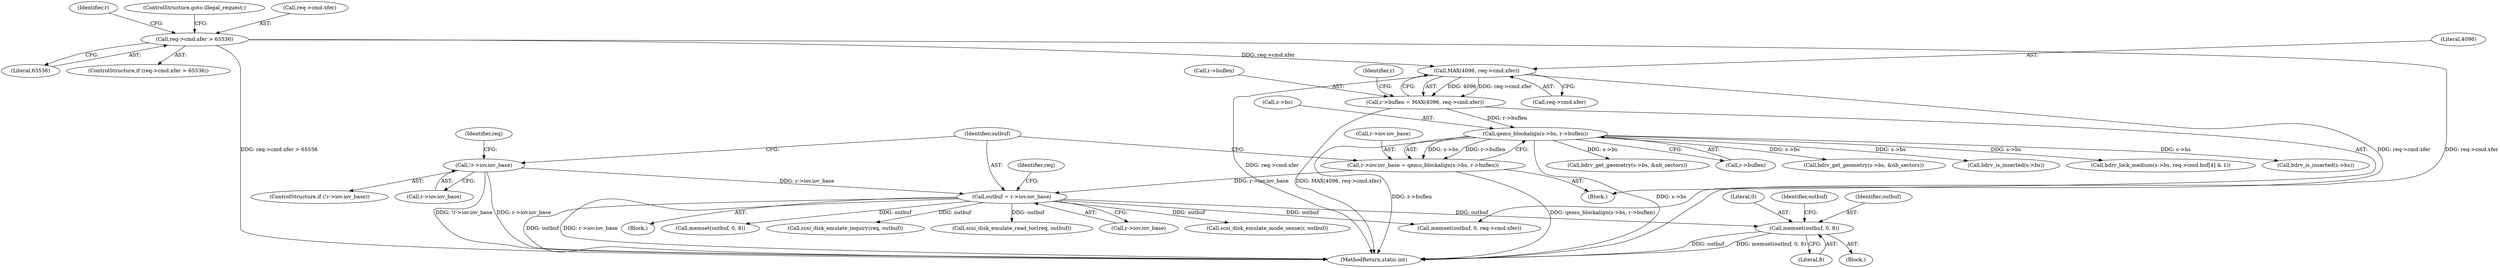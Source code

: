 digraph "0_qemu_7285477ab11831b1cf56e45878a89170dd06d9b9@API" {
"1000433" [label="(Call,memset(outbuf, 0, 8))"];
"1000179" [label="(Call,outbuf = r->iov.iov_base)"];
"1000138" [label="(Call,!r->iov.iov_base)"];
"1000166" [label="(Call,r->iov.iov_base = qemu_blockalign(s->bs, r->buflen))"];
"1000172" [label="(Call,qemu_blockalign(s->bs, r->buflen))"];
"1000155" [label="(Call,r->buflen = MAX(4096, req->cmd.xfer))"];
"1000159" [label="(Call,MAX(4096, req->cmd.xfer))"];
"1000146" [label="(Call,req->cmd.xfer > 65536)"];
"1000224" [label="(Call,scsi_disk_emulate_mode_sense(r, outbuf))"];
"1000173" [label="(Call,s->bs)"];
"1000190" [label="(Identifier,req)"];
"1000161" [label="(Call,req->cmd.xfer)"];
"1000194" [label="(Block,)"];
"1000646" [label="(Call,bdrv_is_inserted(s->bs))"];
"1000156" [label="(Call,r->buflen)"];
"1000682" [label="(MethodReturn,static int)"];
"1000114" [label="(Block,)"];
"1000137" [label="(ControlStructure,if (!r->iov.iov_base))"];
"1000436" [label="(Literal,8)"];
"1000435" [label="(Literal,0)"];
"1000155" [label="(Call,r->buflen = MAX(4096, req->cmd.xfer))"];
"1000166" [label="(Call,r->iov.iov_base = qemu_blockalign(s->bs, r->buflen))"];
"1000152" [label="(Literal,65536)"];
"1000433" [label="(Call,memset(outbuf, 0, 8))"];
"1000439" [label="(Identifier,outbuf)"];
"1000337" [label="(Call,memset(outbuf, 0, 8))"];
"1000159" [label="(Call,MAX(4096, req->cmd.xfer))"];
"1000211" [label="(Call,scsi_disk_emulate_inquiry(req, outbuf))"];
"1000145" [label="(ControlStructure,if (req->cmd.xfer > 65536))"];
"1000138" [label="(Call,!r->iov.iov_base)"];
"1000157" [label="(Identifier,r)"];
"1000341" [label="(Call,bdrv_get_geometry(s->bs, &nb_sectors))"];
"1000144" [label="(Block,)"];
"1000236" [label="(Call,scsi_disk_emulate_read_toc(req, outbuf))"];
"1000176" [label="(Call,r->buflen)"];
"1000146" [label="(Call,req->cmd.xfer > 65536)"];
"1000139" [label="(Call,r->iov.iov_base)"];
"1000180" [label="(Identifier,outbuf)"];
"1000149" [label="(Identifier,req)"];
"1000154" [label="(ControlStructure,goto illegal_request;)"];
"1000434" [label="(Identifier,outbuf)"];
"1000470" [label="(Call,bdrv_get_geometry(s->bs, &nb_sectors))"];
"1000172" [label="(Call,qemu_blockalign(s->bs, r->buflen))"];
"1000160" [label="(Literal,4096)"];
"1000179" [label="(Call,outbuf = r->iov.iov_base)"];
"1000462" [label="(Call,memset(outbuf, 0, req->cmd.xfer))"];
"1000181" [label="(Call,r->iov.iov_base)"];
"1000202" [label="(Call,bdrv_is_inserted(s->bs))"];
"1000167" [label="(Call,r->iov.iov_base)"];
"1000322" [label="(Call,bdrv_lock_medium(s->bs, req->cmd.buf[4] & 1))"];
"1000147" [label="(Call,req->cmd.xfer)"];
"1000169" [label="(Identifier,r)"];
"1000433" -> "1000194"  [label="AST: "];
"1000433" -> "1000436"  [label="CFG: "];
"1000434" -> "1000433"  [label="AST: "];
"1000435" -> "1000433"  [label="AST: "];
"1000436" -> "1000433"  [label="AST: "];
"1000439" -> "1000433"  [label="CFG: "];
"1000433" -> "1000682"  [label="DDG: outbuf"];
"1000433" -> "1000682"  [label="DDG: memset(outbuf, 0, 8)"];
"1000179" -> "1000433"  [label="DDG: outbuf"];
"1000179" -> "1000114"  [label="AST: "];
"1000179" -> "1000181"  [label="CFG: "];
"1000180" -> "1000179"  [label="AST: "];
"1000181" -> "1000179"  [label="AST: "];
"1000190" -> "1000179"  [label="CFG: "];
"1000179" -> "1000682"  [label="DDG: r->iov.iov_base"];
"1000179" -> "1000682"  [label="DDG: outbuf"];
"1000138" -> "1000179"  [label="DDG: r->iov.iov_base"];
"1000166" -> "1000179"  [label="DDG: r->iov.iov_base"];
"1000179" -> "1000211"  [label="DDG: outbuf"];
"1000179" -> "1000224"  [label="DDG: outbuf"];
"1000179" -> "1000236"  [label="DDG: outbuf"];
"1000179" -> "1000337"  [label="DDG: outbuf"];
"1000179" -> "1000462"  [label="DDG: outbuf"];
"1000138" -> "1000137"  [label="AST: "];
"1000138" -> "1000139"  [label="CFG: "];
"1000139" -> "1000138"  [label="AST: "];
"1000149" -> "1000138"  [label="CFG: "];
"1000180" -> "1000138"  [label="CFG: "];
"1000138" -> "1000682"  [label="DDG: r->iov.iov_base"];
"1000138" -> "1000682"  [label="DDG: !r->iov.iov_base"];
"1000166" -> "1000144"  [label="AST: "];
"1000166" -> "1000172"  [label="CFG: "];
"1000167" -> "1000166"  [label="AST: "];
"1000172" -> "1000166"  [label="AST: "];
"1000180" -> "1000166"  [label="CFG: "];
"1000166" -> "1000682"  [label="DDG: qemu_blockalign(s->bs, r->buflen)"];
"1000172" -> "1000166"  [label="DDG: s->bs"];
"1000172" -> "1000166"  [label="DDG: r->buflen"];
"1000172" -> "1000176"  [label="CFG: "];
"1000173" -> "1000172"  [label="AST: "];
"1000176" -> "1000172"  [label="AST: "];
"1000172" -> "1000682"  [label="DDG: r->buflen"];
"1000172" -> "1000682"  [label="DDG: s->bs"];
"1000155" -> "1000172"  [label="DDG: r->buflen"];
"1000172" -> "1000202"  [label="DDG: s->bs"];
"1000172" -> "1000322"  [label="DDG: s->bs"];
"1000172" -> "1000341"  [label="DDG: s->bs"];
"1000172" -> "1000470"  [label="DDG: s->bs"];
"1000172" -> "1000646"  [label="DDG: s->bs"];
"1000155" -> "1000144"  [label="AST: "];
"1000155" -> "1000159"  [label="CFG: "];
"1000156" -> "1000155"  [label="AST: "];
"1000159" -> "1000155"  [label="AST: "];
"1000169" -> "1000155"  [label="CFG: "];
"1000155" -> "1000682"  [label="DDG: MAX(4096, req->cmd.xfer)"];
"1000159" -> "1000155"  [label="DDG: 4096"];
"1000159" -> "1000155"  [label="DDG: req->cmd.xfer"];
"1000159" -> "1000161"  [label="CFG: "];
"1000160" -> "1000159"  [label="AST: "];
"1000161" -> "1000159"  [label="AST: "];
"1000159" -> "1000682"  [label="DDG: req->cmd.xfer"];
"1000146" -> "1000159"  [label="DDG: req->cmd.xfer"];
"1000159" -> "1000462"  [label="DDG: req->cmd.xfer"];
"1000146" -> "1000145"  [label="AST: "];
"1000146" -> "1000152"  [label="CFG: "];
"1000147" -> "1000146"  [label="AST: "];
"1000152" -> "1000146"  [label="AST: "];
"1000154" -> "1000146"  [label="CFG: "];
"1000157" -> "1000146"  [label="CFG: "];
"1000146" -> "1000682"  [label="DDG: req->cmd.xfer > 65536"];
"1000146" -> "1000682"  [label="DDG: req->cmd.xfer"];
}
